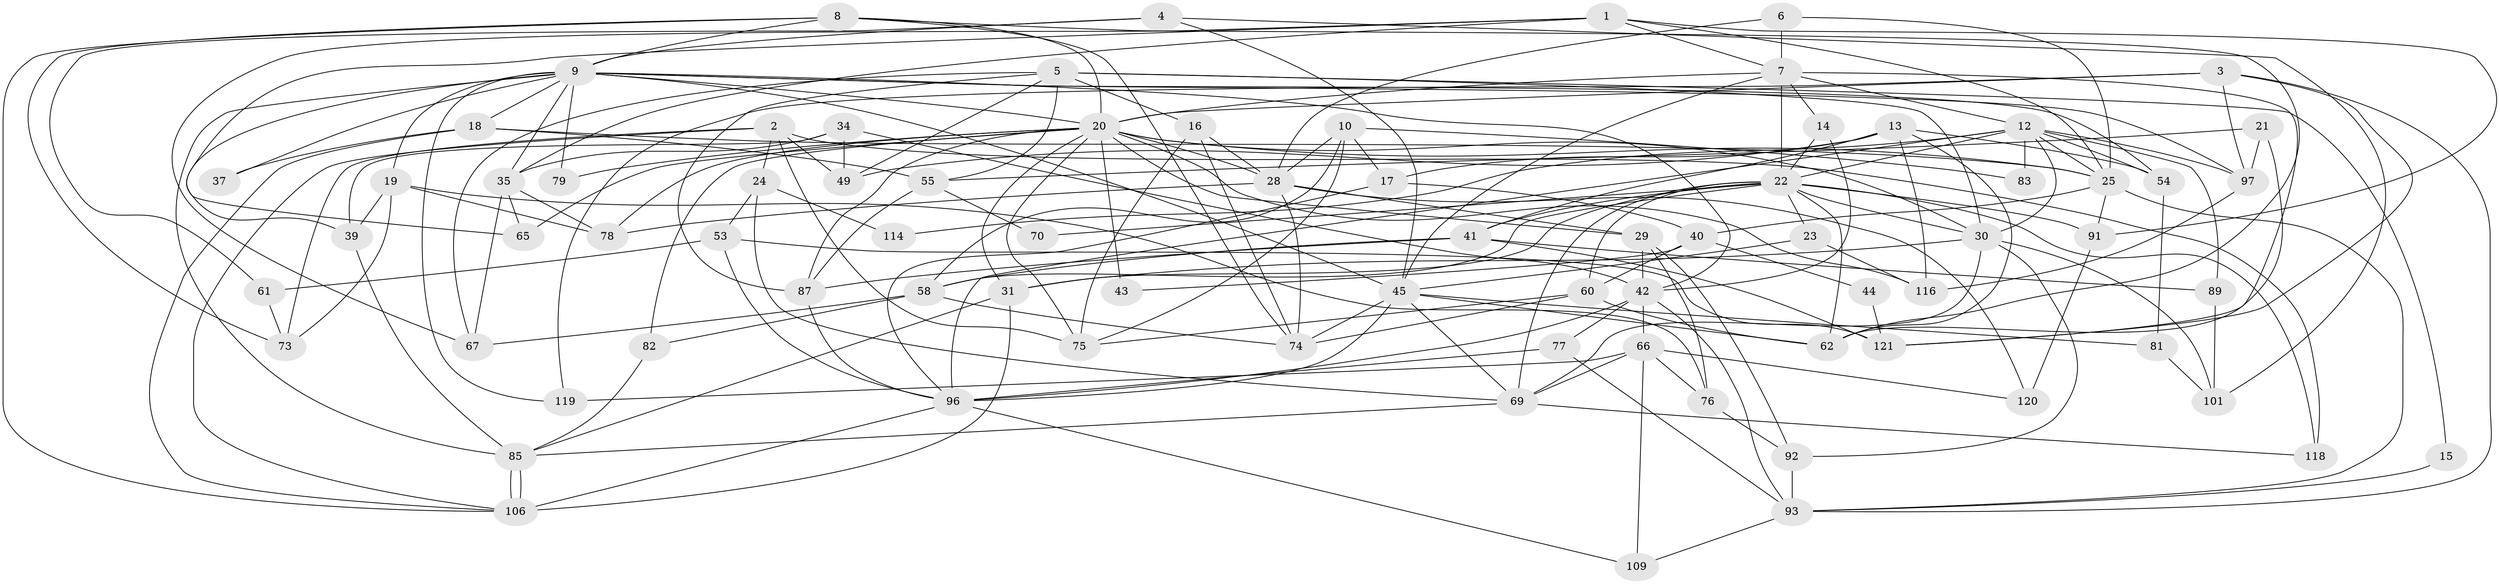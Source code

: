 // original degree distribution, {4: 0.26153846153846155, 5: 0.2, 2: 0.14615384615384616, 7: 0.046153846153846156, 3: 0.24615384615384617, 6: 0.1}
// Generated by graph-tools (version 1.1) at 2025/18/03/04/25 18:18:41]
// undirected, 78 vertices, 200 edges
graph export_dot {
graph [start="1"]
  node [color=gray90,style=filled];
  1 [super="+47"];
  2 [super="+32"];
  3;
  4 [super="+108"];
  5;
  6;
  7 [super="+51"];
  8 [super="+84"];
  9 [super="+11"];
  10;
  12 [super="+100+127"];
  13 [super="+38"];
  14;
  15;
  16;
  17;
  18;
  19 [super="+95"];
  20 [super="+94+107+112"];
  21;
  22 [super="+86+26"];
  23 [super="+36"];
  24;
  25 [super="+56+57+98"];
  28 [super="+50+126"];
  29;
  30 [super="+52"];
  31 [super="+104"];
  34 [super="+111"];
  35 [super="+46"];
  37;
  39 [super="+63"];
  40 [super="+130"];
  41;
  42 [super="+64+48"];
  43;
  44;
  45 [super="+80+59"];
  49 [super="+105"];
  53 [super="+68"];
  54 [super="+113"];
  55;
  58 [super="+71"];
  60;
  61;
  62 [super="+124"];
  65;
  66;
  67;
  69 [super="+115"];
  70;
  73;
  74 [super="+110"];
  75;
  76 [super="+99"];
  77;
  78;
  79;
  81;
  82;
  83;
  85;
  87;
  89;
  91;
  92;
  93 [super="+125"];
  96 [super="+129"];
  97;
  101;
  106 [super="+117+122"];
  109;
  114;
  116;
  118;
  119;
  120;
  121;
  1 -- 65;
  1 -- 7;
  1 -- 25;
  1 -- 91;
  1 -- 67;
  1 -- 35;
  2 -- 73;
  2 -- 118;
  2 -- 49;
  2 -- 24;
  2 -- 75;
  2 -- 106;
  3 -- 119;
  3 -- 97;
  3 -- 121;
  3 -- 93;
  3 -- 20;
  4 -- 101;
  4 -- 61;
  4 -- 9;
  4 -- 45;
  5 -- 67;
  5 -- 15;
  5 -- 16;
  5 -- 55;
  5 -- 87;
  5 -- 49;
  5 -- 30;
  6 -- 7;
  6 -- 25;
  6 -- 28;
  7 -- 14;
  7 -- 62;
  7 -- 45;
  7 -- 12;
  7 -- 22 [weight=2];
  7 -- 20;
  8 -- 62;
  8 -- 73;
  8 -- 106;
  8 -- 9;
  8 -- 20;
  8 -- 74;
  9 -- 20;
  9 -- 18;
  9 -- 45;
  9 -- 79;
  9 -- 85;
  9 -- 119;
  9 -- 97;
  9 -- 35;
  9 -- 37;
  9 -- 39;
  9 -- 19;
  9 -- 54;
  9 -- 42;
  10 -- 17;
  10 -- 58;
  10 -- 75;
  10 -- 83;
  10 -- 28;
  12 -- 54;
  12 -- 96;
  12 -- 97;
  12 -- 83;
  12 -- 25;
  12 -- 114;
  12 -- 89;
  12 -- 30 [weight=2];
  12 -- 22;
  13 -- 62 [weight=2];
  13 -- 41;
  13 -- 116;
  13 -- 49;
  13 -- 17;
  13 -- 54;
  14 -- 22;
  14 -- 42;
  15 -- 93;
  16 -- 75;
  16 -- 28;
  16 -- 74;
  17 -- 96;
  17 -- 40;
  18 -- 55;
  18 -- 37;
  18 -- 25;
  18 -- 106;
  19 -- 78;
  19 -- 73;
  19 -- 76;
  19 -- 39;
  20 -- 79;
  20 -- 65;
  20 -- 30;
  20 -- 87;
  20 -- 75;
  20 -- 29;
  20 -- 78;
  20 -- 116;
  20 -- 82;
  20 -- 25;
  20 -- 43;
  20 -- 31;
  20 -- 28;
  21 -- 97;
  21 -- 55;
  21 -- 121;
  22 -- 60;
  22 -- 118;
  22 -- 62 [weight=2];
  22 -- 69;
  22 -- 70;
  22 -- 41;
  22 -- 23;
  22 -- 58;
  22 -- 91;
  22 -- 30;
  22 -- 31;
  23 -- 45;
  23 -- 116;
  24 -- 53;
  24 -- 69;
  24 -- 114;
  25 -- 91;
  25 -- 93;
  25 -- 40;
  28 -- 78;
  28 -- 74;
  28 -- 120;
  28 -- 29;
  29 -- 42;
  29 -- 76;
  29 -- 92;
  30 -- 31;
  30 -- 101;
  30 -- 69;
  30 -- 92;
  31 -- 85;
  31 -- 106;
  34 -- 42 [weight=2];
  34 -- 39;
  34 -- 49;
  34 -- 35;
  35 -- 78;
  35 -- 65;
  35 -- 67;
  39 -- 85;
  40 -- 43;
  40 -- 44;
  40 -- 60;
  41 -- 121;
  41 -- 58;
  41 -- 87;
  41 -- 89;
  42 -- 96;
  42 -- 66;
  42 -- 93;
  42 -- 77;
  44 -- 121;
  45 -- 81;
  45 -- 62;
  45 -- 96;
  45 -- 69;
  45 -- 74;
  53 -- 61;
  53 -- 121;
  53 -- 96;
  54 -- 81 [weight=2];
  55 -- 87;
  55 -- 70;
  58 -- 67;
  58 -- 82;
  58 -- 74;
  60 -- 75;
  60 -- 62;
  60 -- 74;
  61 -- 73;
  66 -- 109;
  66 -- 119;
  66 -- 120;
  66 -- 69;
  66 -- 76;
  69 -- 85;
  69 -- 118;
  76 -- 92;
  77 -- 96 [weight=2];
  77 -- 93;
  81 -- 101;
  82 -- 85;
  85 -- 106;
  85 -- 106;
  87 -- 96;
  89 -- 101;
  91 -- 120;
  92 -- 93;
  93 -- 109;
  96 -- 109;
  96 -- 106;
  97 -- 116;
}
